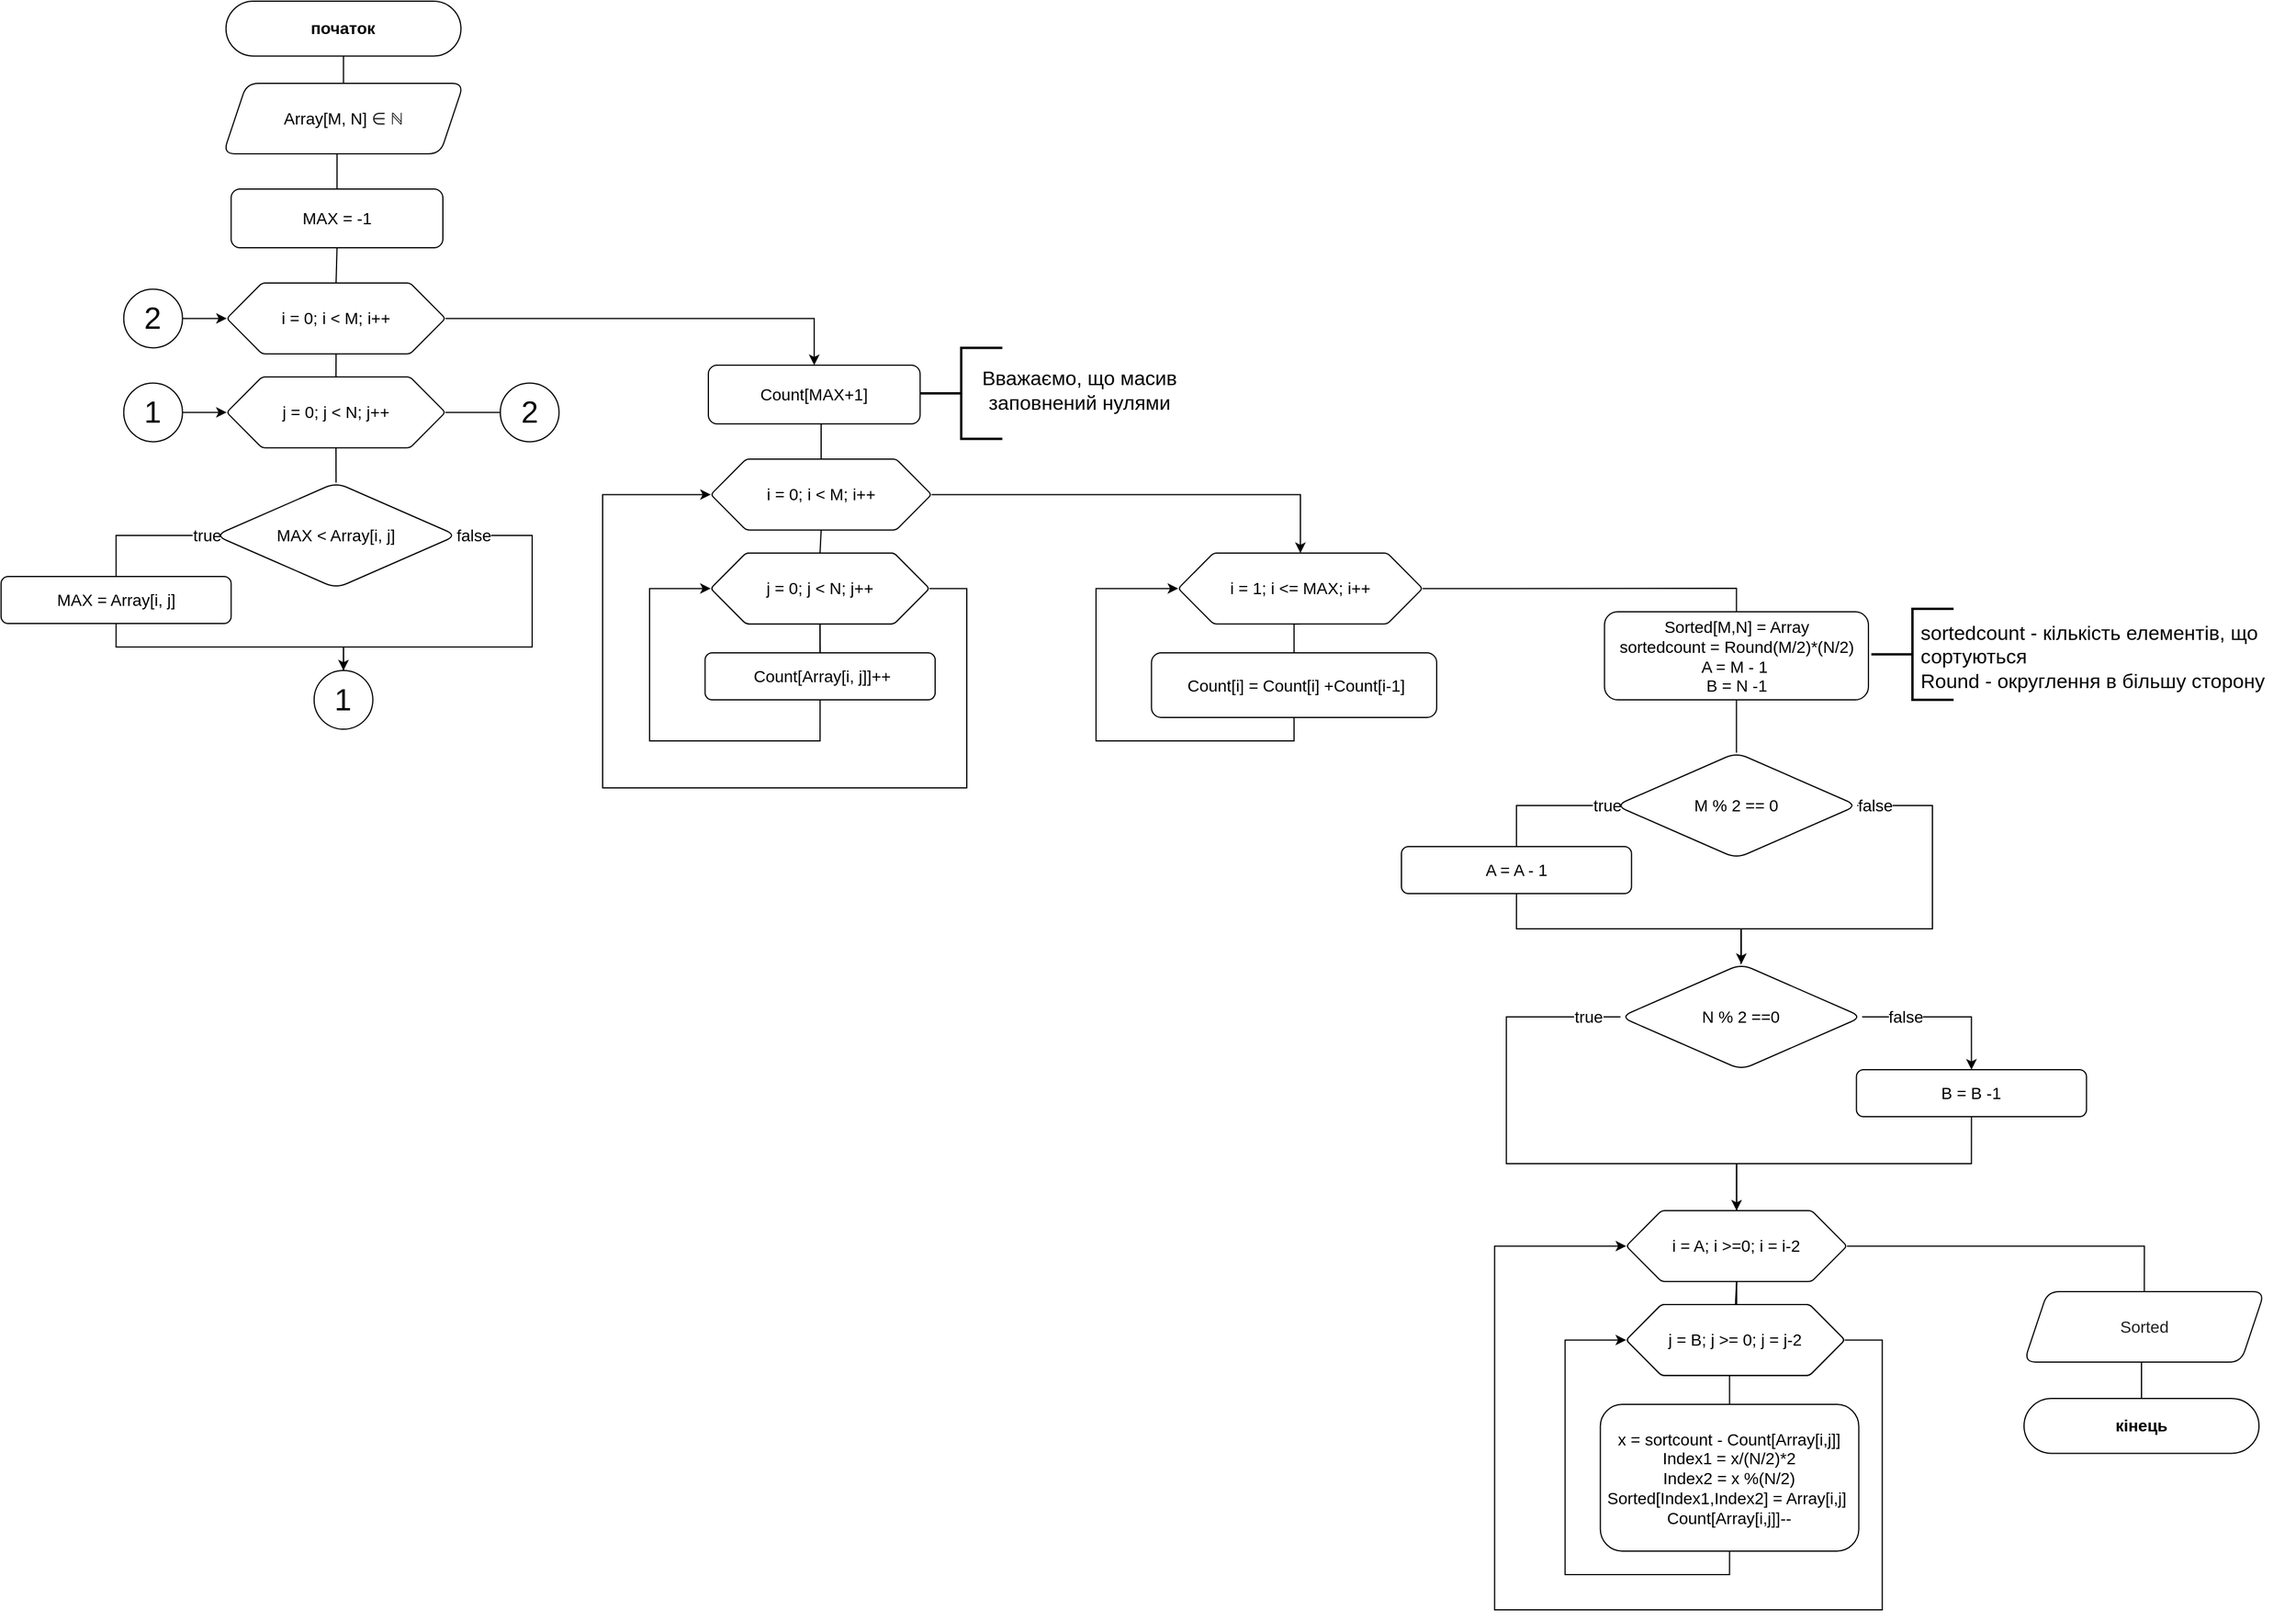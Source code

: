 <mxfile version="16.1.0" type="device"><diagram id="0hV5YqmKPaw74Bg0e0Vc" name="Головна блок-схема"><mxGraphModel dx="3251" dy="842" grid="1" gridSize="10" guides="1" tooltips="1" connect="1" arrows="1" fold="1" page="1" pageScale="1" pageWidth="827" pageHeight="1169" math="0" shadow="0"><root><mxCell id="MbRY0rCdlNREvuUcE_Pa-0"/><mxCell id="MbRY0rCdlNREvuUcE_Pa-1" parent="MbRY0rCdlNREvuUcE_Pa-0"/><mxCell id="J3fEZykA2U5gTTDCNbSD-26" style="edgeStyle=orthogonalEdgeStyle;rounded=0;orthogonalLoop=1;jettySize=auto;html=1;exitX=0.5;exitY=1;exitDx=0;exitDy=0;entryX=0.5;entryY=0;entryDx=0;entryDy=0;fontSize=16;endArrow=none;endFill=0;" parent="MbRY0rCdlNREvuUcE_Pa-1" source="J3fEZykA2U5gTTDCNbSD-27" target="J3fEZykA2U5gTTDCNbSD-29" edge="1"><mxGeometry relative="1" as="geometry"/></mxCell><mxCell id="J3fEZykA2U5gTTDCNbSD-27" value="&lt;b style=&quot;font-size: 14px;&quot;&gt;&lt;font style=&quot;font-size: 14px;&quot;&gt;початок&lt;/font&gt;&lt;/b&gt;" style="rounded=1;whiteSpace=wrap;html=1;arcSize=50;fontSize=14;" parent="MbRY0rCdlNREvuUcE_Pa-1" vertex="1"><mxGeometry x="-800.62" y="30" width="200" height="46.73" as="geometry"/></mxCell><mxCell id="J3fEZykA2U5gTTDCNbSD-28" style="edgeStyle=orthogonalEdgeStyle;rounded=0;orthogonalLoop=1;jettySize=auto;html=1;exitX=0.5;exitY=1;exitDx=0;exitDy=0;entryX=0.5;entryY=0;entryDx=0;entryDy=0;fontSize=16;endArrow=none;endFill=0;" parent="MbRY0rCdlNREvuUcE_Pa-1" source="J3fEZykA2U5gTTDCNbSD-29" target="1Sr5k-N3SPwA5jGA5sY6-0" edge="1"><mxGeometry relative="1" as="geometry"/></mxCell><mxCell id="J3fEZykA2U5gTTDCNbSD-29" value="&lt;span style=&quot;font-size: 14px ; background-color: rgb(255 , 255 , 255)&quot;&gt;Array[M, N]&amp;nbsp;&lt;/span&gt;&lt;span style=&quot;color: rgb(32 , 33 , 34) ; font-family: sans-serif ; font-size: 14px ; background-color: rgb(255 , 255 , 255)&quot;&gt;∈&amp;nbsp;&lt;/span&gt;&lt;span style=&quot;color: rgb(32 , 33 , 34) ; font-family: &amp;#34;nimbus roman no9 l&amp;#34; , &amp;#34;times new roman&amp;#34; , &amp;#34;times&amp;#34; , serif ; font-size: 14px ; background-color: rgb(255 , 255 , 255)&quot;&gt;ℕ&lt;/span&gt;&lt;span style=&quot;color: rgb(32 , 33 , 34) ; font-family: sans-serif ; font-size: 14px ; background-color: rgb(255 , 255 , 255)&quot;&gt;&lt;br style=&quot;font-size: 14px&quot;&gt;&lt;/span&gt;" style="shape=parallelogram;perimeter=parallelogramPerimeter;whiteSpace=wrap;html=1;fixedSize=1;fontSize=14;rounded=1;" parent="MbRY0rCdlNREvuUcE_Pa-1" vertex="1"><mxGeometry x="-802.97" y="100" width="204.7" height="60" as="geometry"/></mxCell><mxCell id="ZQQyhYtOy51BaWWNUIyQ-6" style="edgeStyle=orthogonalEdgeStyle;rounded=0;orthogonalLoop=1;jettySize=auto;html=1;exitX=0.5;exitY=1;exitDx=0;exitDy=0;entryX=0.5;entryY=0;entryDx=0;entryDy=0;endArrow=none;endFill=0;" edge="1" parent="MbRY0rCdlNREvuUcE_Pa-1" source="1Sr5k-N3SPwA5jGA5sY6-0" target="ZQQyhYtOy51BaWWNUIyQ-2"><mxGeometry relative="1" as="geometry"/></mxCell><mxCell id="1Sr5k-N3SPwA5jGA5sY6-0" value="MAX = -1" style="rounded=1;whiteSpace=wrap;html=1;fontSize=14;" parent="MbRY0rCdlNREvuUcE_Pa-1" vertex="1"><mxGeometry x="-796.25" y="190" width="180.25" height="50" as="geometry"/></mxCell><mxCell id="ZQQyhYtOy51BaWWNUIyQ-0" value="" style="edgeStyle=orthogonalEdgeStyle;rounded=0;orthogonalLoop=1;jettySize=auto;html=1;fontSize=14;exitX=0.5;exitY=1;exitDx=0;exitDy=0;entryX=0.5;entryY=0;entryDx=0;entryDy=0;endArrow=none;endFill=0;" edge="1" parent="MbRY0rCdlNREvuUcE_Pa-1" source="ZQQyhYtOy51BaWWNUIyQ-2" target="eNE7AUk8mHNCLOUZG_rv-2"><mxGeometry x="-0.647" y="-5" relative="1" as="geometry"><mxPoint as="offset"/><mxPoint x="-759.94" y="325" as="sourcePoint"/><mxPoint x="-706.905" y="360" as="targetPoint"/></mxGeometry></mxCell><mxCell id="yy6qPapaJehw8EEah-x6-14" style="edgeStyle=orthogonalEdgeStyle;rounded=0;orthogonalLoop=1;jettySize=auto;html=1;exitX=1;exitY=0.5;exitDx=0;exitDy=0;fontSize=14;endArrow=classic;endFill=1;entryX=0.5;entryY=0;entryDx=0;entryDy=0;" edge="1" parent="MbRY0rCdlNREvuUcE_Pa-1" source="ZQQyhYtOy51BaWWNUIyQ-2" target="yy6qPapaJehw8EEah-x6-15"><mxGeometry relative="1" as="geometry"><mxPoint x="-320" y="390" as="targetPoint"/></mxGeometry></mxCell><mxCell id="ZQQyhYtOy51BaWWNUIyQ-2" value="i = 0; i &amp;lt; M; i++" style="shape=hexagon;perimeter=hexagonPerimeter2;whiteSpace=wrap;html=1;fixedSize=1;size=30;fontSize=14;rounded=1;arcSize=6;" vertex="1" parent="MbRY0rCdlNREvuUcE_Pa-1"><mxGeometry x="-799.94" y="270" width="186.08" height="60.38" as="geometry"/></mxCell><mxCell id="eNE7AUk8mHNCLOUZG_rv-0" value="" style="edgeStyle=orthogonalEdgeStyle;rounded=0;orthogonalLoop=1;jettySize=auto;html=1;fontSize=14;exitX=0.5;exitY=1;exitDx=0;exitDy=0;entryX=0.5;entryY=0;entryDx=0;entryDy=0;endArrow=none;endFill=0;" edge="1" parent="MbRY0rCdlNREvuUcE_Pa-1" source="eNE7AUk8mHNCLOUZG_rv-2" target="eNE7AUk8mHNCLOUZG_rv-8"><mxGeometry x="-0.647" y="-5" relative="1" as="geometry"><mxPoint as="offset"/><mxPoint x="-760" y="405" as="sourcePoint"/><mxPoint x="-706.965" y="440" as="targetPoint"/></mxGeometry></mxCell><mxCell id="yy6qPapaJehw8EEah-x6-10" style="edgeStyle=orthogonalEdgeStyle;rounded=0;orthogonalLoop=1;jettySize=auto;html=1;exitX=1;exitY=0.5;exitDx=0;exitDy=0;fontSize=14;endArrow=none;endFill=0;entryX=0;entryY=0.5;entryDx=0;entryDy=0;" edge="1" parent="MbRY0rCdlNREvuUcE_Pa-1" source="eNE7AUk8mHNCLOUZG_rv-2" target="yy6qPapaJehw8EEah-x6-11"><mxGeometry relative="1" as="geometry"><mxPoint x="-580" y="380.706" as="targetPoint"/></mxGeometry></mxCell><mxCell id="eNE7AUk8mHNCLOUZG_rv-2" value="j = 0; j &amp;lt; N; j++" style="shape=hexagon;perimeter=hexagonPerimeter2;whiteSpace=wrap;html=1;fixedSize=1;size=30;fontSize=14;rounded=1;arcSize=6;" vertex="1" parent="MbRY0rCdlNREvuUcE_Pa-1"><mxGeometry x="-800" y="350" width="186.08" height="60.38" as="geometry"/></mxCell><mxCell id="yy6qPapaJehw8EEah-x6-3" style="edgeStyle=orthogonalEdgeStyle;rounded=0;orthogonalLoop=1;jettySize=auto;html=1;exitX=0.5;exitY=1;exitDx=0;exitDy=0;endArrow=none;endFill=0;entryX=0.5;entryY=0;entryDx=0;entryDy=0;" edge="1" parent="MbRY0rCdlNREvuUcE_Pa-1" source="eNE7AUk8mHNCLOUZG_rv-5" target="yy6qPapaJehw8EEah-x6-7"><mxGeometry relative="1" as="geometry"><mxPoint x="-700" y="600.0" as="targetPoint"/></mxGeometry></mxCell><mxCell id="eNE7AUk8mHNCLOUZG_rv-5" value="&lt;span style=&quot;font-size: 14px&quot;&gt;MAX = Array[i, j]&lt;/span&gt;" style="rounded=1;whiteSpace=wrap;html=1;fontSize=13;verticalAlign=middle;" vertex="1" parent="MbRY0rCdlNREvuUcE_Pa-1"><mxGeometry x="-992.09" y="520" width="195.84" height="40" as="geometry"/></mxCell><mxCell id="eNE7AUk8mHNCLOUZG_rv-6" value="true" style="edgeStyle=orthogonalEdgeStyle;rounded=0;orthogonalLoop=1;jettySize=auto;html=1;exitX=0;exitY=0.5;exitDx=0;exitDy=0;fontFamily=Helvetica;endArrow=none;endFill=0;fontSize=14;startFill=0;entryX=0.5;entryY=0;entryDx=0;entryDy=0;" edge="1" parent="MbRY0rCdlNREvuUcE_Pa-1" source="eNE7AUk8mHNCLOUZG_rv-8" target="eNE7AUk8mHNCLOUZG_rv-5"><mxGeometry x="-0.883" relative="1" as="geometry"><mxPoint as="offset"/><mxPoint x="-970" y="540" as="targetPoint"/></mxGeometry></mxCell><mxCell id="yy6qPapaJehw8EEah-x6-5" value="false" style="edgeStyle=orthogonalEdgeStyle;rounded=0;orthogonalLoop=1;jettySize=auto;html=1;exitX=1;exitY=0.5;exitDx=0;exitDy=0;endArrow=classic;endFill=1;fontSize=14;entryX=0.5;entryY=0;entryDx=0;entryDy=0;" edge="1" parent="MbRY0rCdlNREvuUcE_Pa-1" source="eNE7AUk8mHNCLOUZG_rv-8" target="yy6qPapaJehw8EEah-x6-7"><mxGeometry x="-0.917" relative="1" as="geometry"><mxPoint x="-700" y="620" as="targetPoint"/><Array as="points"><mxPoint x="-540" y="485"/><mxPoint x="-540" y="580"/><mxPoint x="-701" y="580"/></Array><mxPoint as="offset"/></mxGeometry></mxCell><mxCell id="eNE7AUk8mHNCLOUZG_rv-8" value="MAX &amp;lt; Array[i, j]" style="rhombus;whiteSpace=wrap;html=1;verticalAlign=middle;flipV=1;rounded=1;fontSize=14;" vertex="1" parent="MbRY0rCdlNREvuUcE_Pa-1"><mxGeometry x="-809.75" y="440" width="205.7" height="90" as="geometry"/></mxCell><mxCell id="yy6qPapaJehw8EEah-x6-7" value="1" style="ellipse;whiteSpace=wrap;html=1;aspect=fixed;fontSize=26;" vertex="1" parent="MbRY0rCdlNREvuUcE_Pa-1"><mxGeometry x="-725.62" y="600" width="50" height="50" as="geometry"/></mxCell><mxCell id="yy6qPapaJehw8EEah-x6-9" style="edgeStyle=orthogonalEdgeStyle;rounded=0;orthogonalLoop=1;jettySize=auto;html=1;exitX=1;exitY=0.5;exitDx=0;exitDy=0;entryX=0;entryY=0.5;entryDx=0;entryDy=0;fontSize=14;endArrow=classic;endFill=1;" edge="1" parent="MbRY0rCdlNREvuUcE_Pa-1" source="yy6qPapaJehw8EEah-x6-8" target="eNE7AUk8mHNCLOUZG_rv-2"><mxGeometry relative="1" as="geometry"/></mxCell><mxCell id="yy6qPapaJehw8EEah-x6-8" value="1" style="ellipse;whiteSpace=wrap;html=1;aspect=fixed;fontSize=26;" vertex="1" parent="MbRY0rCdlNREvuUcE_Pa-1"><mxGeometry x="-887.66" y="355.19" width="50" height="50" as="geometry"/></mxCell><mxCell id="yy6qPapaJehw8EEah-x6-11" value="2" style="ellipse;whiteSpace=wrap;html=1;aspect=fixed;fontSize=26;" vertex="1" parent="MbRY0rCdlNREvuUcE_Pa-1"><mxGeometry x="-567.11" y="355.19" width="50" height="50" as="geometry"/></mxCell><mxCell id="yy6qPapaJehw8EEah-x6-13" style="edgeStyle=orthogonalEdgeStyle;rounded=0;orthogonalLoop=1;jettySize=auto;html=1;exitX=1;exitY=0.5;exitDx=0;exitDy=0;entryX=0;entryY=0.5;entryDx=0;entryDy=0;fontSize=14;endArrow=classic;endFill=1;" edge="1" parent="MbRY0rCdlNREvuUcE_Pa-1" source="yy6qPapaJehw8EEah-x6-12" target="ZQQyhYtOy51BaWWNUIyQ-2"><mxGeometry relative="1" as="geometry"/></mxCell><mxCell id="yy6qPapaJehw8EEah-x6-12" value="2" style="ellipse;whiteSpace=wrap;html=1;aspect=fixed;fontSize=26;" vertex="1" parent="MbRY0rCdlNREvuUcE_Pa-1"><mxGeometry x="-887.66" y="275.19" width="50" height="50" as="geometry"/></mxCell><mxCell id="yy6qPapaJehw8EEah-x6-37" style="edgeStyle=orthogonalEdgeStyle;rounded=0;orthogonalLoop=1;jettySize=auto;html=1;exitX=0.5;exitY=1;exitDx=0;exitDy=0;entryX=0.5;entryY=0;entryDx=0;entryDy=0;fontSize=17;endArrow=none;endFill=0;" edge="1" parent="MbRY0rCdlNREvuUcE_Pa-1" source="yy6qPapaJehw8EEah-x6-15" target="yy6qPapaJehw8EEah-x6-22"><mxGeometry relative="1" as="geometry"/></mxCell><mxCell id="yy6qPapaJehw8EEah-x6-15" value="Count[MAX+1]" style="rounded=1;whiteSpace=wrap;html=1;fontSize=14;" vertex="1" parent="MbRY0rCdlNREvuUcE_Pa-1"><mxGeometry x="-390" y="340" width="180.25" height="50" as="geometry"/></mxCell><mxCell id="yy6qPapaJehw8EEah-x6-16" value="" style="strokeWidth=2;html=1;shape=mxgraph.flowchart.annotation_2;align=left;labelPosition=right;pointerEvents=1;fontSize=14;" vertex="1" parent="MbRY0rCdlNREvuUcE_Pa-1"><mxGeometry x="-209.75" y="325.19" width="70" height="77.5" as="geometry"/></mxCell><mxCell id="yy6qPapaJehw8EEah-x6-18" value="Вважаємо, що масив заповнений нулями" style="text;html=1;strokeColor=none;fillColor=none;align=center;verticalAlign=middle;whiteSpace=wrap;rounded=0;fontSize=17;" vertex="1" parent="MbRY0rCdlNREvuUcE_Pa-1"><mxGeometry x="-170" y="334.81" width="191.93" height="55.19" as="geometry"/></mxCell><mxCell id="yy6qPapaJehw8EEah-x6-21" value="" style="edgeStyle=orthogonalEdgeStyle;rounded=0;orthogonalLoop=1;jettySize=auto;html=1;fontSize=14;exitX=0.5;exitY=1;exitDx=0;exitDy=0;entryX=0.5;entryY=0;entryDx=0;entryDy=0;endArrow=none;endFill=0;" edge="1" parent="MbRY0rCdlNREvuUcE_Pa-1" source="yy6qPapaJehw8EEah-x6-22" target="yy6qPapaJehw8EEah-x6-25"><mxGeometry x="-0.647" y="-5" relative="1" as="geometry"><mxPoint as="offset"/><mxPoint x="-347.91" y="475" as="sourcePoint"/><mxPoint x="-294.875" y="510" as="targetPoint"/></mxGeometry></mxCell><mxCell id="yy6qPapaJehw8EEah-x6-38" style="edgeStyle=orthogonalEdgeStyle;rounded=0;orthogonalLoop=1;jettySize=auto;html=1;exitX=1;exitY=0.5;exitDx=0;exitDy=0;fontSize=17;endArrow=classic;endFill=1;entryX=0.5;entryY=0;entryDx=0;entryDy=0;" edge="1" parent="MbRY0rCdlNREvuUcE_Pa-1" source="yy6qPapaJehw8EEah-x6-22" target="yy6qPapaJehw8EEah-x6-52"><mxGeometry relative="1" as="geometry"><mxPoint x="-20.06" y="540" as="targetPoint"/></mxGeometry></mxCell><mxCell id="yy6qPapaJehw8EEah-x6-22" value="i = 0; i &amp;lt; M; i++" style="shape=hexagon;perimeter=hexagonPerimeter2;whiteSpace=wrap;html=1;fixedSize=1;size=30;fontSize=14;rounded=1;arcSize=6;" vertex="1" parent="MbRY0rCdlNREvuUcE_Pa-1"><mxGeometry x="-387.91" y="420" width="187.85" height="60.38" as="geometry"/></mxCell><mxCell id="yy6qPapaJehw8EEah-x6-23" value="" style="edgeStyle=orthogonalEdgeStyle;rounded=0;orthogonalLoop=1;jettySize=auto;html=1;fontSize=14;exitX=0.5;exitY=1;exitDx=0;exitDy=0;entryX=0.5;entryY=0;entryDx=0;entryDy=0;endArrow=none;endFill=0;" edge="1" parent="MbRY0rCdlNREvuUcE_Pa-1" source="yy6qPapaJehw8EEah-x6-25" target="yy6qPapaJehw8EEah-x6-27"><mxGeometry x="-0.647" y="-5" relative="1" as="geometry"><mxPoint as="offset"/><mxPoint x="-347.97" y="555" as="sourcePoint"/><mxPoint x="-294.87" y="590.0" as="targetPoint"/></mxGeometry></mxCell><mxCell id="yy6qPapaJehw8EEah-x6-24" style="edgeStyle=orthogonalEdgeStyle;rounded=0;orthogonalLoop=1;jettySize=auto;html=1;exitX=1;exitY=0.5;exitDx=0;exitDy=0;fontSize=14;endArrow=classic;endFill=1;entryX=0;entryY=0.5;entryDx=0;entryDy=0;" edge="1" parent="MbRY0rCdlNREvuUcE_Pa-1" source="yy6qPapaJehw8EEah-x6-25" target="yy6qPapaJehw8EEah-x6-22"><mxGeometry relative="1" as="geometry"><mxPoint x="-155.08" y="530.19" as="targetPoint"/><Array as="points"><mxPoint x="-170" y="530"/><mxPoint x="-170" y="700"/><mxPoint x="-480" y="700"/><mxPoint x="-480" y="450"/></Array></mxGeometry></mxCell><mxCell id="yy6qPapaJehw8EEah-x6-25" value="j = 0; j &amp;lt; N; j++" style="shape=hexagon;perimeter=hexagonPerimeter2;whiteSpace=wrap;html=1;fixedSize=1;size=30;fontSize=14;rounded=1;arcSize=6;" vertex="1" parent="MbRY0rCdlNREvuUcE_Pa-1"><mxGeometry x="-387.97" y="500" width="186.08" height="60.38" as="geometry"/></mxCell><mxCell id="yy6qPapaJehw8EEah-x6-26" style="edgeStyle=orthogonalEdgeStyle;rounded=0;orthogonalLoop=1;jettySize=auto;html=1;exitX=0.5;exitY=1;exitDx=0;exitDy=0;endArrow=classic;endFill=1;entryX=0;entryY=0.5;entryDx=0;entryDy=0;" edge="1" parent="MbRY0rCdlNREvuUcE_Pa-1" source="yy6qPapaJehw8EEah-x6-27" target="yy6qPapaJehw8EEah-x6-25"><mxGeometry relative="1" as="geometry"><mxPoint x="-288.59" y="750.0" as="targetPoint"/><Array as="points"><mxPoint x="-295.06" y="660"/><mxPoint x="-440.06" y="660"/><mxPoint x="-440.06" y="530"/></Array></mxGeometry></mxCell><mxCell id="yy6qPapaJehw8EEah-x6-27" value="&lt;span style=&quot;font-size: 14px&quot;&gt;&amp;nbsp;Count[Array[i, j]]++&lt;/span&gt;" style="rounded=1;whiteSpace=wrap;html=1;fontSize=13;verticalAlign=middle;" vertex="1" parent="MbRY0rCdlNREvuUcE_Pa-1"><mxGeometry x="-392.79" y="585" width="195.84" height="40" as="geometry"/></mxCell><mxCell id="yy6qPapaJehw8EEah-x6-40" value="" style="edgeStyle=orthogonalEdgeStyle;rounded=0;orthogonalLoop=1;jettySize=auto;html=1;fontSize=14;exitX=0.5;exitY=1;exitDx=0;exitDy=0;entryX=0.5;entryY=0;entryDx=0;entryDy=0;endArrow=none;endFill=0;" edge="1" source="yy6qPapaJehw8EEah-x6-41" parent="MbRY0rCdlNREvuUcE_Pa-1"><mxGeometry x="-0.647" y="-5" relative="1" as="geometry"><mxPoint as="offset"/><mxPoint x="-347.97" y="555" as="sourcePoint"/><mxPoint x="-294.87" y="585.0" as="targetPoint"/></mxGeometry></mxCell><mxCell id="yy6qPapaJehw8EEah-x6-41" value="j = 0; j &amp;lt; N; j++" style="shape=hexagon;perimeter=hexagonPerimeter2;whiteSpace=wrap;html=1;fixedSize=1;size=30;fontSize=14;rounded=1;arcSize=6;" vertex="1" parent="MbRY0rCdlNREvuUcE_Pa-1"><mxGeometry x="-387.97" y="500" width="186.08" height="60.38" as="geometry"/></mxCell><mxCell id="yy6qPapaJehw8EEah-x6-49" style="edgeStyle=orthogonalEdgeStyle;rounded=0;orthogonalLoop=1;jettySize=auto;html=1;exitX=0.5;exitY=1;exitDx=0;exitDy=0;endArrow=classic;endFill=1;entryX=0;entryY=0.5;entryDx=0;entryDy=0;" edge="1" parent="MbRY0rCdlNREvuUcE_Pa-1" source="yy6qPapaJehw8EEah-x6-50" target="yy6qPapaJehw8EEah-x6-52"><mxGeometry relative="1" as="geometry"><mxPoint x="-7.97" y="530.19" as="targetPoint"/><Array as="points"><mxPoint x="109" y="660"/><mxPoint x="-60" y="660"/><mxPoint x="-60" y="530"/></Array></mxGeometry></mxCell><mxCell id="yy6qPapaJehw8EEah-x6-50" value="&lt;span style=&quot;font-size: 14px&quot;&gt;&amp;nbsp;Count[i] = Count[i] +Count[i-1]&lt;/span&gt;" style="rounded=1;whiteSpace=wrap;html=1;fontSize=13;verticalAlign=middle;" vertex="1" parent="MbRY0rCdlNREvuUcE_Pa-1"><mxGeometry x="-12.79" y="585" width="242.79" height="55" as="geometry"/></mxCell><mxCell id="yy6qPapaJehw8EEah-x6-51" value="" style="edgeStyle=orthogonalEdgeStyle;rounded=0;orthogonalLoop=1;jettySize=auto;html=1;fontSize=14;exitX=0.5;exitY=1;exitDx=0;exitDy=0;entryX=0.5;entryY=0;entryDx=0;entryDy=0;endArrow=none;endFill=0;" edge="1" parent="MbRY0rCdlNREvuUcE_Pa-1" source="yy6qPapaJehw8EEah-x6-52" target="yy6qPapaJehw8EEah-x6-50"><mxGeometry x="-0.647" y="-5" relative="1" as="geometry"><mxPoint as="offset"/><mxPoint x="32.03" y="555" as="sourcePoint"/><mxPoint x="85.13" y="585.0" as="targetPoint"/></mxGeometry></mxCell><mxCell id="yy6qPapaJehw8EEah-x6-71" style="edgeStyle=orthogonalEdgeStyle;rounded=0;orthogonalLoop=1;jettySize=auto;html=1;exitX=1;exitY=0.5;exitDx=0;exitDy=0;entryX=0.5;entryY=0;entryDx=0;entryDy=0;fontSize=17;endArrow=none;endFill=0;" edge="1" parent="MbRY0rCdlNREvuUcE_Pa-1" source="yy6qPapaJehw8EEah-x6-52" target="yy6qPapaJehw8EEah-x6-70"><mxGeometry relative="1" as="geometry"/></mxCell><mxCell id="yy6qPapaJehw8EEah-x6-52" value="i = 1; i &amp;lt;= MAX; i++" style="shape=hexagon;perimeter=hexagonPerimeter2;whiteSpace=wrap;html=1;fixedSize=1;size=30;fontSize=14;rounded=1;arcSize=6;" vertex="1" parent="MbRY0rCdlNREvuUcE_Pa-1"><mxGeometry x="10" y="500" width="207.97" height="60.38" as="geometry"/></mxCell><mxCell id="yy6qPapaJehw8EEah-x6-83" style="rounded=0;orthogonalLoop=1;jettySize=auto;html=1;exitX=0.5;exitY=1;exitDx=0;exitDy=0;entryX=0.5;entryY=0;entryDx=0;entryDy=0;fontSize=17;endArrow=none;endFill=0;" edge="1" parent="MbRY0rCdlNREvuUcE_Pa-1" source="yy6qPapaJehw8EEah-x6-70" target="yy6qPapaJehw8EEah-x6-75"><mxGeometry relative="1" as="geometry"/></mxCell><mxCell id="yy6qPapaJehw8EEah-x6-70" value="&lt;span style=&quot;font-size: 14px&quot;&gt;Sorted[M,N] = Array&lt;br&gt;sortedcount = Round(M/2)*(N/2)&lt;br&gt;A = M - 1&amp;nbsp;&lt;br&gt;B = N -1&lt;br&gt;&lt;/span&gt;" style="rounded=1;whiteSpace=wrap;html=1;fontSize=13;verticalAlign=middle;" vertex="1" parent="MbRY0rCdlNREvuUcE_Pa-1"><mxGeometry x="372.84" y="550" width="224.71" height="75" as="geometry"/></mxCell><mxCell id="yy6qPapaJehw8EEah-x6-82" style="edgeStyle=orthogonalEdgeStyle;rounded=0;orthogonalLoop=1;jettySize=auto;html=1;exitX=0.5;exitY=1;exitDx=0;exitDy=0;fontSize=17;endArrow=classic;endFill=1;entryX=0.5;entryY=0;entryDx=0;entryDy=0;" edge="1" parent="MbRY0rCdlNREvuUcE_Pa-1" source="yy6qPapaJehw8EEah-x6-72" target="yy6qPapaJehw8EEah-x6-80"><mxGeometry relative="1" as="geometry"/></mxCell><mxCell id="yy6qPapaJehw8EEah-x6-72" value="&lt;span style=&quot;font-size: 14px&quot;&gt;A = A - 1&lt;/span&gt;" style="rounded=1;whiteSpace=wrap;html=1;fontSize=13;verticalAlign=middle;" vertex="1" parent="MbRY0rCdlNREvuUcE_Pa-1"><mxGeometry x="200" y="750" width="195.84" height="40" as="geometry"/></mxCell><mxCell id="yy6qPapaJehw8EEah-x6-73" value="true" style="edgeStyle=orthogonalEdgeStyle;rounded=0;orthogonalLoop=1;jettySize=auto;html=1;exitX=0;exitY=0.5;exitDx=0;exitDy=0;fontFamily=Helvetica;endArrow=none;endFill=0;fontSize=14;startFill=0;entryX=0.5;entryY=0;entryDx=0;entryDy=0;" edge="1" parent="MbRY0rCdlNREvuUcE_Pa-1" source="yy6qPapaJehw8EEah-x6-75" target="yy6qPapaJehw8EEah-x6-72"><mxGeometry x="-0.883" relative="1" as="geometry"><mxPoint as="offset"/><mxPoint x="222.09" y="770" as="targetPoint"/></mxGeometry></mxCell><mxCell id="yy6qPapaJehw8EEah-x6-74" value="false" style="edgeStyle=orthogonalEdgeStyle;rounded=0;orthogonalLoop=1;jettySize=auto;html=1;exitX=1;exitY=0.5;exitDx=0;exitDy=0;endArrow=none;endFill=0;fontSize=14;entryX=0.5;entryY=0;entryDx=0;entryDy=0;" edge="1" parent="MbRY0rCdlNREvuUcE_Pa-1" source="yy6qPapaJehw8EEah-x6-75" target="yy6qPapaJehw8EEah-x6-80"><mxGeometry x="-0.917" relative="1" as="geometry"><mxPoint x="620" y="770" as="targetPoint"/><Array as="points"><mxPoint x="652" y="715"/><mxPoint x="652" y="820"/><mxPoint x="489" y="820"/><mxPoint x="489" y="850"/></Array><mxPoint as="offset"/></mxGeometry></mxCell><mxCell id="yy6qPapaJehw8EEah-x6-75" value="M % 2 == 0" style="rhombus;whiteSpace=wrap;html=1;verticalAlign=middle;flipV=1;rounded=1;fontSize=14;" vertex="1" parent="MbRY0rCdlNREvuUcE_Pa-1"><mxGeometry x="382.34" y="670" width="205.7" height="90" as="geometry"/></mxCell><mxCell id="yy6qPapaJehw8EEah-x6-78" value="true" style="edgeStyle=orthogonalEdgeStyle;rounded=0;orthogonalLoop=1;jettySize=auto;html=1;exitX=0;exitY=0.5;exitDx=0;exitDy=0;fontFamily=Helvetica;endArrow=none;endFill=0;fontSize=14;startFill=0;entryX=0.5;entryY=0;entryDx=0;entryDy=0;" edge="1" parent="MbRY0rCdlNREvuUcE_Pa-1" source="yy6qPapaJehw8EEah-x6-80" target="yy6qPapaJehw8EEah-x6-86"><mxGeometry x="-0.883" relative="1" as="geometry"><mxPoint as="offset"/><mxPoint x="499.32" y="1040" as="targetPoint"/><Array as="points"><mxPoint x="289.32" y="895"/><mxPoint x="289.32" y="1020"/><mxPoint x="485.32" y="1020"/></Array></mxGeometry></mxCell><mxCell id="yy6qPapaJehw8EEah-x6-79" value="false" style="edgeStyle=orthogonalEdgeStyle;rounded=0;orthogonalLoop=1;jettySize=auto;html=1;exitX=1;exitY=0.5;exitDx=0;exitDy=0;endArrow=classic;endFill=1;fontSize=14;entryX=0.5;entryY=0;entryDx=0;entryDy=0;" edge="1" parent="MbRY0rCdlNREvuUcE_Pa-1" source="yy6qPapaJehw8EEah-x6-80" target="yy6qPapaJehw8EEah-x6-81"><mxGeometry x="-0.469" relative="1" as="geometry"><mxPoint x="651.54" y="1015.0" as="targetPoint"/><mxPoint as="offset"/></mxGeometry></mxCell><mxCell id="yy6qPapaJehw8EEah-x6-80" value="N % 2 ==0" style="rhombus;whiteSpace=wrap;html=1;verticalAlign=middle;flipV=1;rounded=1;fontSize=14;" vertex="1" parent="MbRY0rCdlNREvuUcE_Pa-1"><mxGeometry x="386.47" y="850" width="205.7" height="90" as="geometry"/></mxCell><mxCell id="yy6qPapaJehw8EEah-x6-84" style="edgeStyle=orthogonalEdgeStyle;rounded=0;orthogonalLoop=1;jettySize=auto;html=1;exitX=0.5;exitY=1;exitDx=0;exitDy=0;fontSize=17;endArrow=classic;endFill=1;entryX=0.5;entryY=0;entryDx=0;entryDy=0;" edge="1" parent="MbRY0rCdlNREvuUcE_Pa-1" source="yy6qPapaJehw8EEah-x6-81" target="yy6qPapaJehw8EEah-x6-86"><mxGeometry relative="1" as="geometry"><mxPoint x="499.32" y="1050" as="targetPoint"/></mxGeometry></mxCell><mxCell id="yy6qPapaJehw8EEah-x6-81" value="&lt;span style=&quot;font-size: 14px&quot;&gt;B = B -1&lt;/span&gt;" style="rounded=1;whiteSpace=wrap;html=1;fontSize=13;verticalAlign=middle;" vertex="1" parent="MbRY0rCdlNREvuUcE_Pa-1"><mxGeometry x="587.32" y="940" width="195.84" height="40" as="geometry"/></mxCell><mxCell id="yy6qPapaJehw8EEah-x6-85" value="" style="edgeStyle=orthogonalEdgeStyle;rounded=0;orthogonalLoop=1;jettySize=auto;html=1;fontSize=14;entryX=0.5;entryY=0;entryDx=0;entryDy=0;endArrow=none;endFill=0;" edge="1" parent="MbRY0rCdlNREvuUcE_Pa-1" source="yy6qPapaJehw8EEah-x6-86" target="yy6qPapaJehw8EEah-x6-89"><mxGeometry x="-0.647" y="-5" relative="1" as="geometry"><mxPoint as="offset"/><mxPoint x="431.37" y="1115" as="sourcePoint"/><mxPoint x="484.405" y="1150" as="targetPoint"/></mxGeometry></mxCell><mxCell id="yy6qPapaJehw8EEah-x6-98" style="edgeStyle=orthogonalEdgeStyle;rounded=0;orthogonalLoop=1;jettySize=auto;html=1;exitX=1;exitY=0.5;exitDx=0;exitDy=0;entryX=0.5;entryY=0;entryDx=0;entryDy=0;fontSize=17;endArrow=none;endFill=0;" edge="1" parent="MbRY0rCdlNREvuUcE_Pa-1" source="yy6qPapaJehw8EEah-x6-86" target="yy6qPapaJehw8EEah-x6-97"><mxGeometry relative="1" as="geometry"/></mxCell><mxCell id="yy6qPapaJehw8EEah-x6-86" value="i = A; i &amp;gt;=0; i = i-2" style="shape=hexagon;perimeter=hexagonPerimeter2;whiteSpace=wrap;html=1;fixedSize=1;size=30;fontSize=14;rounded=1;arcSize=6;" vertex="1" parent="MbRY0rCdlNREvuUcE_Pa-1"><mxGeometry x="391.37" y="1060" width="187.85" height="60.38" as="geometry"/></mxCell><mxCell id="yy6qPapaJehw8EEah-x6-88" style="edgeStyle=orthogonalEdgeStyle;rounded=0;orthogonalLoop=1;jettySize=auto;html=1;exitX=1;exitY=0.5;exitDx=0;exitDy=0;fontSize=14;endArrow=classic;endFill=1;entryX=0;entryY=0.5;entryDx=0;entryDy=0;" edge="1" parent="MbRY0rCdlNREvuUcE_Pa-1" source="yy6qPapaJehw8EEah-x6-89" target="yy6qPapaJehw8EEah-x6-86"><mxGeometry relative="1" as="geometry"><mxPoint x="624.2" y="1170.19" as="targetPoint"/><Array as="points"><mxPoint x="609.32" y="1170"/><mxPoint x="609.32" y="1400"/><mxPoint x="279.32" y="1400"/><mxPoint x="279.32" y="1090"/></Array></mxGeometry></mxCell><mxCell id="yy6qPapaJehw8EEah-x6-89" value="j = 0; j &amp;lt; N; j++" style="shape=hexagon;perimeter=hexagonPerimeter2;whiteSpace=wrap;html=1;fixedSize=1;size=30;fontSize=14;rounded=1;arcSize=6;" vertex="1" parent="MbRY0rCdlNREvuUcE_Pa-1"><mxGeometry x="391.31" y="1140" width="186.08" height="60.38" as="geometry"/></mxCell><mxCell id="yy6qPapaJehw8EEah-x6-90" style="edgeStyle=orthogonalEdgeStyle;rounded=0;orthogonalLoop=1;jettySize=auto;html=1;exitX=0.5;exitY=1;exitDx=0;exitDy=0;endArrow=classic;endFill=1;entryX=0;entryY=0.5;entryDx=0;entryDy=0;" edge="1" parent="MbRY0rCdlNREvuUcE_Pa-1" source="yy6qPapaJehw8EEah-x6-91" target="yy6qPapaJehw8EEah-x6-89"><mxGeometry relative="1" as="geometry"><mxPoint x="490.69" y="1390.0" as="targetPoint"/><Array as="points"><mxPoint x="479.32" y="1370"/><mxPoint x="339.32" y="1370"/><mxPoint x="339.32" y="1170"/></Array></mxGeometry></mxCell><mxCell id="yy6qPapaJehw8EEah-x6-91" value="&lt;span style=&quot;font-size: 14px&quot;&gt;x = sortcount - Count[Array[i,j]]&lt;br&gt;Index1 = x/(N/2)*2&lt;br&gt;Index2 = x %(N/2)&lt;br&gt;Sorted[Index1,Index2] = Array[i,j]&amp;nbsp;&lt;br&gt;Count[Array[i,j]]--&lt;br&gt;&lt;/span&gt;" style="rounded=1;whiteSpace=wrap;html=1;fontSize=13;verticalAlign=middle;" vertex="1" parent="MbRY0rCdlNREvuUcE_Pa-1"><mxGeometry x="369.32" y="1225" width="220" height="125" as="geometry"/></mxCell><mxCell id="yy6qPapaJehw8EEah-x6-94" style="edgeStyle=orthogonalEdgeStyle;rounded=0;orthogonalLoop=1;jettySize=auto;html=1;exitX=0.5;exitY=1;exitDx=0;exitDy=0;entryX=0.5;entryY=0;entryDx=0;entryDy=0;fontSize=17;endArrow=none;endFill=0;" edge="1" parent="MbRY0rCdlNREvuUcE_Pa-1" source="yy6qPapaJehw8EEah-x6-93" target="yy6qPapaJehw8EEah-x6-91"><mxGeometry relative="1" as="geometry"/></mxCell><mxCell id="yy6qPapaJehw8EEah-x6-93" value="j = B; j &amp;gt;= 0; j = j-2" style="shape=hexagon;perimeter=hexagonPerimeter2;whiteSpace=wrap;html=1;fixedSize=1;size=30;fontSize=14;rounded=1;arcSize=6;" vertex="1" parent="MbRY0rCdlNREvuUcE_Pa-1"><mxGeometry x="391.31" y="1140" width="186.08" height="60.38" as="geometry"/></mxCell><mxCell id="yy6qPapaJehw8EEah-x6-100" style="edgeStyle=orthogonalEdgeStyle;rounded=0;orthogonalLoop=1;jettySize=auto;html=1;exitX=0.5;exitY=1;exitDx=0;exitDy=0;entryX=0.5;entryY=0;entryDx=0;entryDy=0;fontSize=17;endArrow=none;endFill=0;" edge="1" parent="MbRY0rCdlNREvuUcE_Pa-1" source="yy6qPapaJehw8EEah-x6-97" target="yy6qPapaJehw8EEah-x6-99"><mxGeometry relative="1" as="geometry"/></mxCell><mxCell id="yy6qPapaJehw8EEah-x6-97" value="&lt;span style=&quot;color: rgb(32 , 33 , 34) ; font-family: sans-serif ; font-size: 14px ; background-color: rgb(255 , 255 , 255)&quot;&gt;Sorted&lt;br style=&quot;font-size: 14px&quot;&gt;&lt;/span&gt;" style="shape=parallelogram;perimeter=parallelogramPerimeter;whiteSpace=wrap;html=1;fixedSize=1;fontSize=14;rounded=1;" vertex="1" parent="MbRY0rCdlNREvuUcE_Pa-1"><mxGeometry x="730.0" y="1129" width="204.7" height="60" as="geometry"/></mxCell><mxCell id="yy6qPapaJehw8EEah-x6-99" value="&lt;b&gt;кінець&lt;/b&gt;" style="rounded=1;whiteSpace=wrap;html=1;arcSize=50;fontSize=14;" vertex="1" parent="MbRY0rCdlNREvuUcE_Pa-1"><mxGeometry x="730" y="1220" width="200" height="46.73" as="geometry"/></mxCell><mxCell id="yy6qPapaJehw8EEah-x6-109" value="" style="edgeStyle=orthogonalEdgeStyle;rounded=0;orthogonalLoop=1;jettySize=auto;html=1;fontSize=14;entryX=0.5;entryY=0;entryDx=0;entryDy=0;endArrow=none;endFill=0;" edge="1" target="yy6qPapaJehw8EEah-x6-113" parent="MbRY0rCdlNREvuUcE_Pa-1"><mxGeometry x="-0.647" y="-5" relative="1" as="geometry"><mxPoint as="offset"/><mxPoint x="485.308" y="1120.38" as="sourcePoint"/><mxPoint x="484.405" y="1150" as="targetPoint"/></mxGeometry></mxCell><mxCell id="yy6qPapaJehw8EEah-x6-113" value="j = B; j &amp;gt;= 0; j = j-2" style="shape=hexagon;perimeter=hexagonPerimeter2;whiteSpace=wrap;html=1;fixedSize=1;size=30;fontSize=14;rounded=1;arcSize=6;" vertex="1" parent="MbRY0rCdlNREvuUcE_Pa-1"><mxGeometry x="391.31" y="1140" width="186.08" height="60.38" as="geometry"/></mxCell><mxCell id="x-OEcxQliQa3zEJ9STm3-1" value="" style="strokeWidth=2;html=1;shape=mxgraph.flowchart.annotation_2;align=left;labelPosition=right;pointerEvents=1;fontSize=14;" vertex="1" parent="MbRY0rCdlNREvuUcE_Pa-1"><mxGeometry x="600" y="547.5" width="70" height="77.5" as="geometry"/></mxCell><mxCell id="x-OEcxQliQa3zEJ9STm3-2" value="sortedcount - кількість елементів, що сортуються&amp;nbsp;&lt;br&gt;Round - округлення в більшу сторону" style="text;html=1;strokeColor=none;fillColor=none;align=left;verticalAlign=middle;whiteSpace=wrap;rounded=0;fontSize=17;" vertex="1" parent="MbRY0rCdlNREvuUcE_Pa-1"><mxGeometry x="639.75" y="557.12" width="320.25" height="62.88" as="geometry"/></mxCell></root></mxGraphModel></diagram></mxfile>